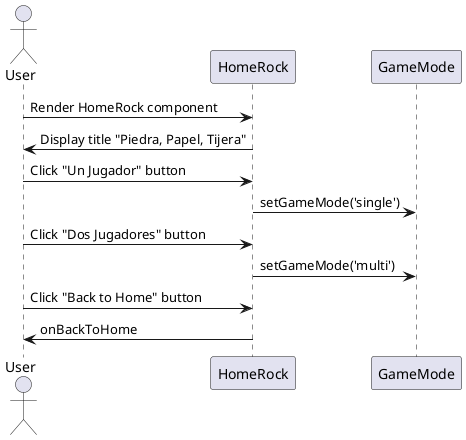 
@startuml
actor User
participant HomeRock
participant GameMode

User -> HomeRock : Render HomeRock component
HomeRock -> User : Display title "Piedra, Papel, Tijera"
User -> HomeRock : Click "Un Jugador" button
HomeRock -> GameMode : setGameMode('single')
User -> HomeRock : Click "Dos Jugadores" button
HomeRock -> GameMode : setGameMode('multi')
User -> HomeRock : Click "Back to Home" button
HomeRock -> User : onBackToHome

@enduml
